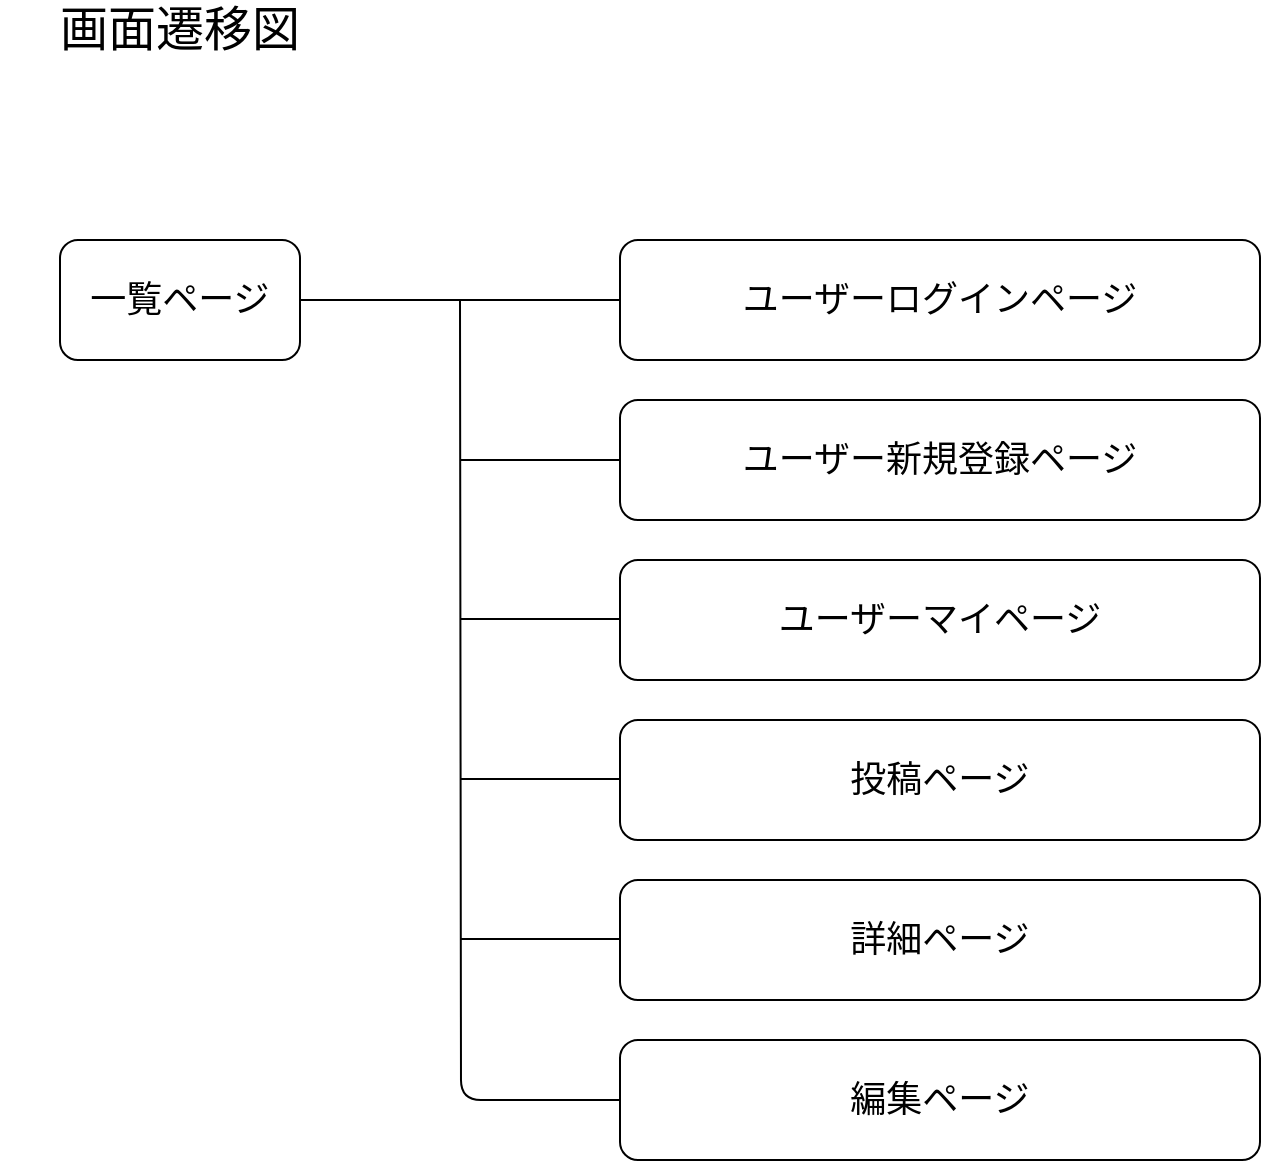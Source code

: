 <mxfile>
    <diagram id="keoj0U0YaGHrBQlafBR9" name="ページ1">
        <mxGraphModel dx="800" dy="702" grid="1" gridSize="10" guides="1" tooltips="1" connect="1" arrows="1" fold="1" page="1" pageScale="1" pageWidth="827" pageHeight="1169" math="0" shadow="0">
            <root>
                <mxCell id="0"/>
                <mxCell id="1" parent="0"/>
                <mxCell id="2" value="一覧ページ" style="rounded=1;whiteSpace=wrap;html=1;fontSize=18;" vertex="1" parent="1">
                    <mxGeometry x="40" y="160" width="120" height="60" as="geometry"/>
                </mxCell>
                <mxCell id="3" value="画面遷移図" style="text;html=1;strokeColor=none;fillColor=none;align=center;verticalAlign=middle;whiteSpace=wrap;rounded=0;fontSize=24;" vertex="1" parent="1">
                    <mxGeometry x="10" y="40" width="180" height="30" as="geometry"/>
                </mxCell>
                <mxCell id="5" value="ユーザーログインページ" style="rounded=1;whiteSpace=wrap;html=1;fontSize=18;" vertex="1" parent="1">
                    <mxGeometry x="320" y="160" width="320" height="60" as="geometry"/>
                </mxCell>
                <mxCell id="6" value="ユーザー新規登録ページ" style="rounded=1;whiteSpace=wrap;html=1;fontSize=18;" vertex="1" parent="1">
                    <mxGeometry x="320" y="240" width="320" height="60" as="geometry"/>
                </mxCell>
                <mxCell id="7" value="ユーザーマイページ" style="rounded=1;whiteSpace=wrap;html=1;fontSize=18;" vertex="1" parent="1">
                    <mxGeometry x="320" y="320" width="320" height="60" as="geometry"/>
                </mxCell>
                <mxCell id="8" value="投稿ページ" style="rounded=1;whiteSpace=wrap;html=1;fontSize=18;" vertex="1" parent="1">
                    <mxGeometry x="320" y="400" width="320" height="60" as="geometry"/>
                </mxCell>
                <mxCell id="9" value="詳細ページ" style="rounded=1;whiteSpace=wrap;html=1;fontSize=18;" vertex="1" parent="1">
                    <mxGeometry x="320" y="480" width="320" height="60" as="geometry"/>
                </mxCell>
                <mxCell id="10" value="編集ページ" style="rounded=1;whiteSpace=wrap;html=1;fontSize=18;" vertex="1" parent="1">
                    <mxGeometry x="320" y="560" width="320" height="60" as="geometry"/>
                </mxCell>
                <mxCell id="11" value="" style="endArrow=none;html=1;fontSize=18;exitX=1;exitY=0.5;exitDx=0;exitDy=0;entryX=0;entryY=0.5;entryDx=0;entryDy=0;" edge="1" parent="1" source="2" target="5">
                    <mxGeometry width="50" height="50" relative="1" as="geometry">
                        <mxPoint x="210" y="230" as="sourcePoint"/>
                        <mxPoint x="260" y="180" as="targetPoint"/>
                    </mxGeometry>
                </mxCell>
                <mxCell id="12" value="" style="endArrow=none;html=1;fontSize=18;exitX=0;exitY=0.5;exitDx=0;exitDy=0;edgeStyle=orthogonalEdgeStyle;" edge="1" parent="1" source="10">
                    <mxGeometry width="50" height="50" relative="1" as="geometry">
                        <mxPoint x="190" y="240" as="sourcePoint"/>
                        <mxPoint x="240" y="190" as="targetPoint"/>
                    </mxGeometry>
                </mxCell>
                <mxCell id="13" value="" style="endArrow=none;html=1;fontSize=18;" edge="1" parent="1">
                    <mxGeometry width="50" height="50" relative="1" as="geometry">
                        <mxPoint x="240" y="270" as="sourcePoint"/>
                        <mxPoint x="320" y="270" as="targetPoint"/>
                    </mxGeometry>
                </mxCell>
                <mxCell id="14" value="" style="endArrow=none;html=1;fontSize=18;" edge="1" parent="1">
                    <mxGeometry width="50" height="50" relative="1" as="geometry">
                        <mxPoint x="240" y="349.5" as="sourcePoint"/>
                        <mxPoint x="320" y="349.5" as="targetPoint"/>
                    </mxGeometry>
                </mxCell>
                <mxCell id="15" value="" style="endArrow=none;html=1;fontSize=18;" edge="1" parent="1">
                    <mxGeometry width="50" height="50" relative="1" as="geometry">
                        <mxPoint x="240" y="429.5" as="sourcePoint"/>
                        <mxPoint x="320" y="429.5" as="targetPoint"/>
                    </mxGeometry>
                </mxCell>
                <mxCell id="16" value="" style="endArrow=none;html=1;fontSize=18;" edge="1" parent="1">
                    <mxGeometry width="50" height="50" relative="1" as="geometry">
                        <mxPoint x="240" y="509.5" as="sourcePoint"/>
                        <mxPoint x="320" y="509.5" as="targetPoint"/>
                    </mxGeometry>
                </mxCell>
            </root>
        </mxGraphModel>
    </diagram>
</mxfile>